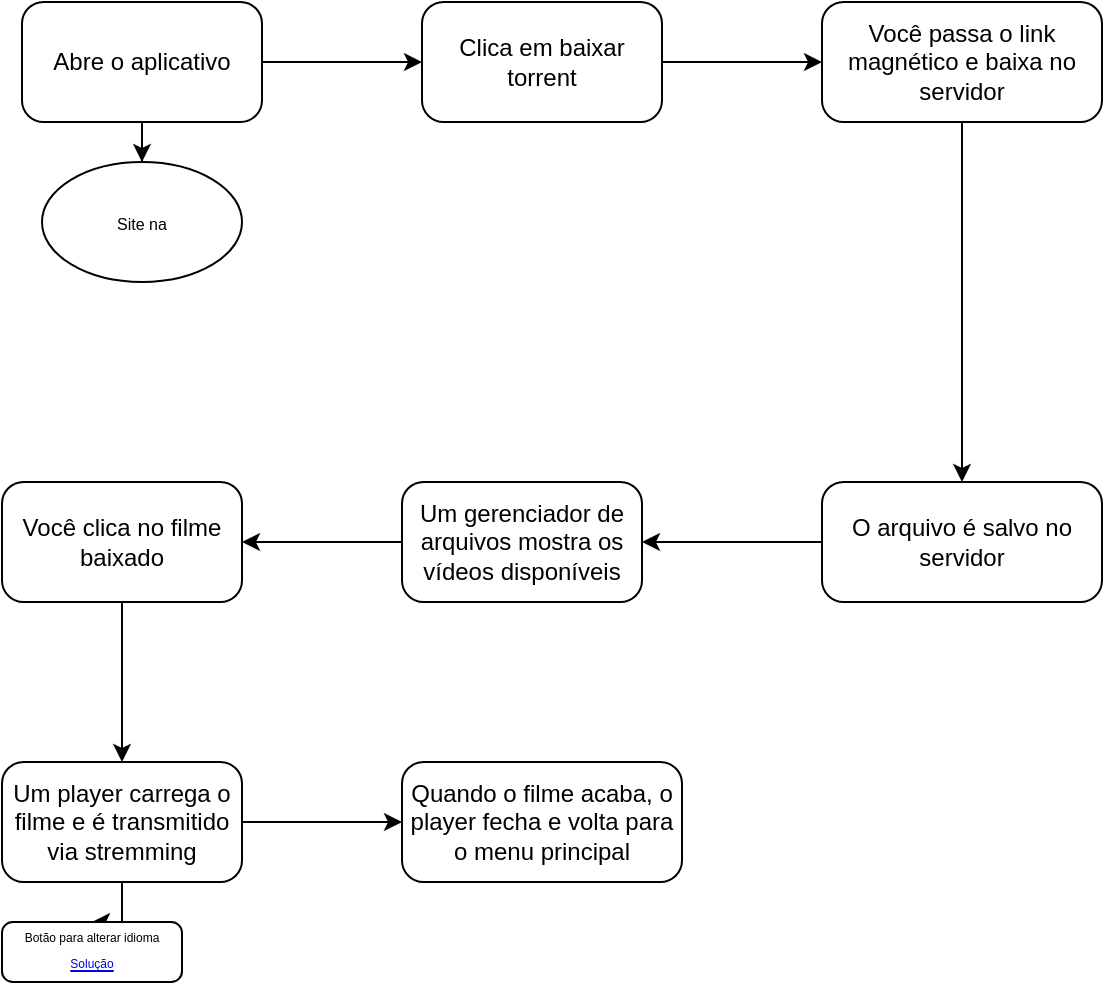 <mxfile version="21.6.8" type="device">
  <diagram name="Página-1" id="pKfRNvnqJK8yJ93c1BkJ">
    <mxGraphModel dx="574" dy="302" grid="1" gridSize="10" guides="1" tooltips="1" connect="1" arrows="1" fold="1" page="1" pageScale="1" pageWidth="827" pageHeight="1169" math="0" shadow="0">
      <root>
        <mxCell id="0" />
        <mxCell id="1" parent="0" />
        <mxCell id="a6ipIlGrtBDVfaTOucu1-4" value="" style="edgeStyle=orthogonalEdgeStyle;rounded=0;orthogonalLoop=1;jettySize=auto;html=1;" edge="1" parent="1" source="a6ipIlGrtBDVfaTOucu1-2" target="a6ipIlGrtBDVfaTOucu1-3">
          <mxGeometry relative="1" as="geometry" />
        </mxCell>
        <mxCell id="a6ipIlGrtBDVfaTOucu1-23" value="" style="edgeStyle=orthogonalEdgeStyle;rounded=0;orthogonalLoop=1;jettySize=auto;html=1;" edge="1" parent="1" source="a6ipIlGrtBDVfaTOucu1-2" target="a6ipIlGrtBDVfaTOucu1-22">
          <mxGeometry relative="1" as="geometry" />
        </mxCell>
        <mxCell id="a6ipIlGrtBDVfaTOucu1-2" value="Abre o aplicativo" style="rounded=1;whiteSpace=wrap;html=1;arcSize=18;" vertex="1" parent="1">
          <mxGeometry x="30" y="200" width="120" height="60" as="geometry" />
        </mxCell>
        <mxCell id="a6ipIlGrtBDVfaTOucu1-6" value="" style="edgeStyle=orthogonalEdgeStyle;rounded=0;orthogonalLoop=1;jettySize=auto;html=1;" edge="1" parent="1" source="a6ipIlGrtBDVfaTOucu1-3" target="a6ipIlGrtBDVfaTOucu1-5">
          <mxGeometry relative="1" as="geometry" />
        </mxCell>
        <mxCell id="a6ipIlGrtBDVfaTOucu1-3" value="Clica em baixar torrent" style="whiteSpace=wrap;html=1;rounded=1;arcSize=18;" vertex="1" parent="1">
          <mxGeometry x="230" y="200" width="120" height="60" as="geometry" />
        </mxCell>
        <mxCell id="a6ipIlGrtBDVfaTOucu1-8" value="" style="edgeStyle=orthogonalEdgeStyle;rounded=0;orthogonalLoop=1;jettySize=auto;html=1;" edge="1" parent="1" source="a6ipIlGrtBDVfaTOucu1-5" target="a6ipIlGrtBDVfaTOucu1-7">
          <mxGeometry relative="1" as="geometry" />
        </mxCell>
        <mxCell id="a6ipIlGrtBDVfaTOucu1-5" value="Você passa o link magnético e baixa no servidor" style="whiteSpace=wrap;html=1;rounded=1;arcSize=18;" vertex="1" parent="1">
          <mxGeometry x="430" y="200" width="140" height="60" as="geometry" />
        </mxCell>
        <mxCell id="a6ipIlGrtBDVfaTOucu1-10" value="" style="edgeStyle=orthogonalEdgeStyle;rounded=0;orthogonalLoop=1;jettySize=auto;html=1;" edge="1" parent="1" source="a6ipIlGrtBDVfaTOucu1-7" target="a6ipIlGrtBDVfaTOucu1-9">
          <mxGeometry relative="1" as="geometry" />
        </mxCell>
        <mxCell id="a6ipIlGrtBDVfaTOucu1-7" value="&lt;div&gt;O arquivo é salvo no servidor&lt;/div&gt;" style="whiteSpace=wrap;html=1;rounded=1;arcSize=18;" vertex="1" parent="1">
          <mxGeometry x="430" y="440" width="140" height="60" as="geometry" />
        </mxCell>
        <mxCell id="a6ipIlGrtBDVfaTOucu1-12" value="" style="edgeStyle=orthogonalEdgeStyle;rounded=0;orthogonalLoop=1;jettySize=auto;html=1;" edge="1" parent="1" source="a6ipIlGrtBDVfaTOucu1-9" target="a6ipIlGrtBDVfaTOucu1-11">
          <mxGeometry relative="1" as="geometry" />
        </mxCell>
        <mxCell id="a6ipIlGrtBDVfaTOucu1-9" value="Um gerenciador de arquivos mostra os vídeos disponíveis" style="whiteSpace=wrap;html=1;rounded=1;arcSize=18;" vertex="1" parent="1">
          <mxGeometry x="220" y="440" width="120" height="60" as="geometry" />
        </mxCell>
        <mxCell id="a6ipIlGrtBDVfaTOucu1-14" value="" style="edgeStyle=orthogonalEdgeStyle;rounded=0;orthogonalLoop=1;jettySize=auto;html=1;" edge="1" parent="1" source="a6ipIlGrtBDVfaTOucu1-11" target="a6ipIlGrtBDVfaTOucu1-13">
          <mxGeometry relative="1" as="geometry" />
        </mxCell>
        <mxCell id="a6ipIlGrtBDVfaTOucu1-11" value="Você clica no filme baixado" style="whiteSpace=wrap;html=1;rounded=1;arcSize=18;" vertex="1" parent="1">
          <mxGeometry x="20" y="440" width="120" height="60" as="geometry" />
        </mxCell>
        <mxCell id="a6ipIlGrtBDVfaTOucu1-16" value="" style="edgeStyle=orthogonalEdgeStyle;rounded=0;orthogonalLoop=1;jettySize=auto;html=1;" edge="1" parent="1" source="a6ipIlGrtBDVfaTOucu1-13" target="a6ipIlGrtBDVfaTOucu1-15">
          <mxGeometry relative="1" as="geometry" />
        </mxCell>
        <mxCell id="a6ipIlGrtBDVfaTOucu1-25" value="" style="edgeStyle=orthogonalEdgeStyle;rounded=0;orthogonalLoop=1;jettySize=auto;html=1;" edge="1" parent="1" source="a6ipIlGrtBDVfaTOucu1-13" target="a6ipIlGrtBDVfaTOucu1-24">
          <mxGeometry relative="1" as="geometry" />
        </mxCell>
        <mxCell id="a6ipIlGrtBDVfaTOucu1-13" value="Um player carrega o filme e é transmitido via stremming" style="whiteSpace=wrap;html=1;rounded=1;arcSize=18;" vertex="1" parent="1">
          <mxGeometry x="20" y="580" width="120" height="60" as="geometry" />
        </mxCell>
        <mxCell id="a6ipIlGrtBDVfaTOucu1-15" value="Quando o filme acaba, o player fecha e volta para o menu principal" style="whiteSpace=wrap;html=1;rounded=1;arcSize=18;" vertex="1" parent="1">
          <mxGeometry x="220" y="580" width="140" height="60" as="geometry" />
        </mxCell>
        <mxCell id="a6ipIlGrtBDVfaTOucu1-22" value="&lt;font style=&quot;font-size: 8px;&quot;&gt;Site na &lt;br&gt;&lt;/font&gt;" style="ellipse;whiteSpace=wrap;html=1;rounded=1;arcSize=18;" vertex="1" parent="1">
          <mxGeometry x="40" y="280" width="100" height="60" as="geometry" />
        </mxCell>
        <mxCell id="a6ipIlGrtBDVfaTOucu1-24" value="&lt;div style=&quot;font-size: 6px;&quot;&gt;&lt;font style=&quot;font-size: 6px;&quot;&gt;Botão para alterar idioma&lt;/font&gt;&lt;/div&gt;&lt;font style=&quot;font-size: 6px;&quot;&gt;&lt;a href=&quot;https://github.com/videojs/http-streaming&quot;&gt;Solução&lt;/a&gt;&lt;/font&gt;" style="whiteSpace=wrap;html=1;rounded=1;arcSize=18;" vertex="1" parent="1">
          <mxGeometry x="20" y="660" width="90" height="30" as="geometry" />
        </mxCell>
      </root>
    </mxGraphModel>
  </diagram>
</mxfile>
